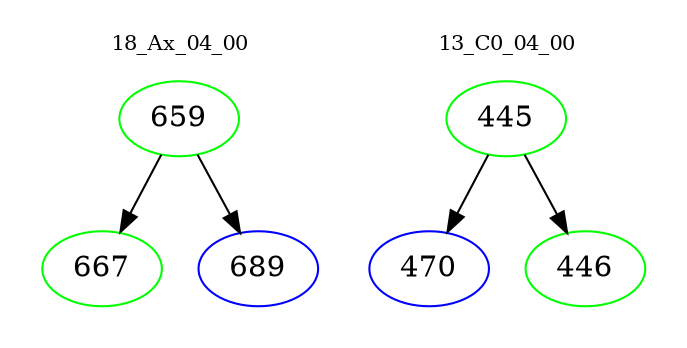 digraph{
subgraph cluster_0 {
color = white
label = "18_Ax_04_00";
fontsize=10;
T0_659 [label="659", color="green"]
T0_659 -> T0_667 [color="black"]
T0_667 [label="667", color="green"]
T0_659 -> T0_689 [color="black"]
T0_689 [label="689", color="blue"]
}
subgraph cluster_1 {
color = white
label = "13_C0_04_00";
fontsize=10;
T1_445 [label="445", color="green"]
T1_445 -> T1_470 [color="black"]
T1_470 [label="470", color="blue"]
T1_445 -> T1_446 [color="black"]
T1_446 [label="446", color="green"]
}
}
